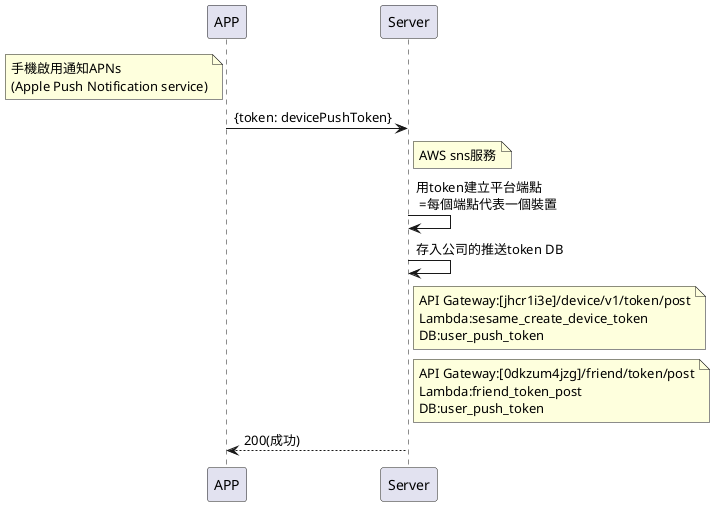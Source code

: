 @startuml
note left of APP: 手機啟用通知APNs\n(Apple Push Notification service)
APP -> Server:{token: devicePushToken}
note right of Server: AWS sns服務
Server -> Server : 用token建立平台端點\n =每個端點代表一個裝置
Server -> Server: 存入公司的推送token DB
note right of Server: API Gateway:[jhcr1i3e]/device/v1/token/post\nLambda:sesame_create_device_token\nDB:user_push_token
note right of Server:API Gateway:[0dkzum4jzg]/friend/token/post\nLambda:friend_token_post\nDB:user_push_token
Server --> APP: 200(成功)
@enduml